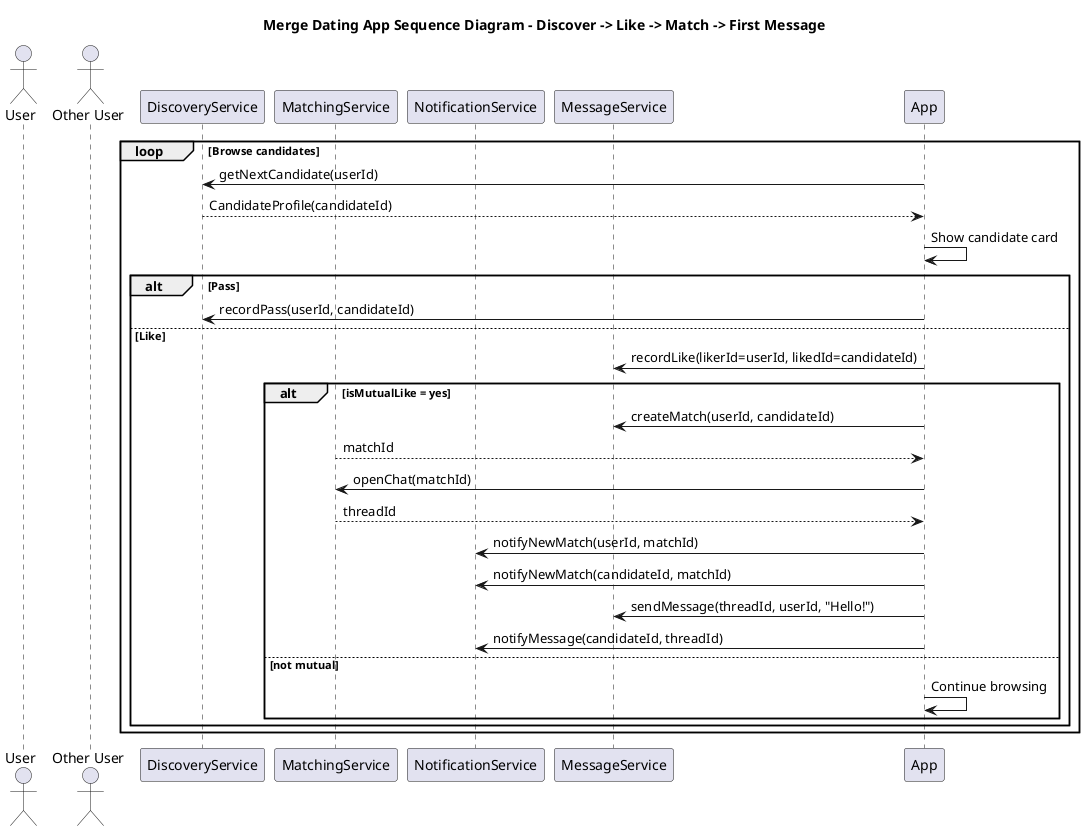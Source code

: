 @startuml
'https://plantuml.com/sequence-diagram

title Merge Dating App Sequence Diagram - Discover -> Like -> Match -> First Message

actor "User" as user
actor "Other User" as user2
participant "DiscoveryService" as discoveryService
participant "MatchingService" as matchingService
participant "NotificationService" as notificationService
participant "MessageService" as messagingService

loop Browse candidates
    App -> discoveryService: getNextCandidate(userId)
    discoveryService --> App: CandidateProfile(candidateId)
    App -> App: Show candidate card

    alt Pass
        App -> discoveryService: recordPass(userId, candidateId)
    else Like
        App -> messagingService: recordLike(likerId=userId, likedId=candidateId)

        alt isMutualLike = yes
            App -> messagingService: createMatch(userId, candidateId)
            matchingService --> App: matchId
            App -> matchingService: openChat(matchId)
            matchingService --> App: threadId
            App -> notificationService: notifyNewMatch(userId, matchId)
            App -> notificationService: notifyNewMatch(candidateId, matchId)
            App -> messagingService: sendMessage(threadId, userId, "Hello!")
            App -> notificationService: notifyMessage(candidateId, threadId)
        else not mutual
            App -> App: Continue browsing
        end
    end
end
@enduml